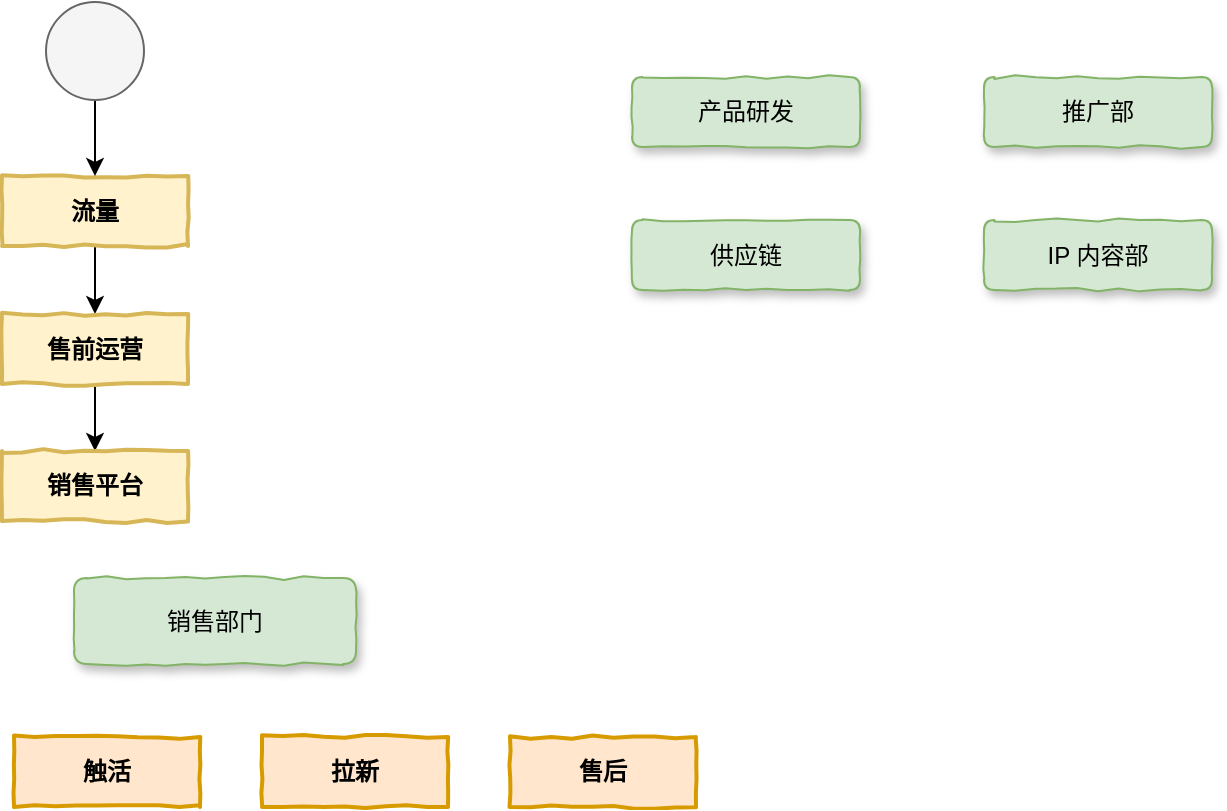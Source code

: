 <mxfile version="10.8.0" type="github"><diagram id="trtMDmJ6aVPJoWk8dqo5" name="第 1 页"><mxGraphModel dx="848" dy="560" grid="0" gridSize="10" guides="1" tooltips="1" connect="1" arrows="1" fold="1" page="1" pageScale="1" pageWidth="10000" pageHeight="10000" math="0" shadow="0"><root><mxCell id="0"/><mxCell id="1" parent="0"/><mxCell id="8YdleJlMcr4kR6MQ88LT-1" value="销售部门" style="rounded=1;whiteSpace=wrap;html=1;shadow=1;comic=1;fillColor=#d5e8d4;strokeColor=#82b366;" vertex="1" parent="1"><mxGeometry x="96" y="403" width="141" height="43" as="geometry"/></mxCell><mxCell id="8YdleJlMcr4kR6MQ88LT-2" value="供应链" style="rounded=1;whiteSpace=wrap;html=1;shadow=1;comic=1;fillColor=#d5e8d4;strokeColor=#82b366;" vertex="1" parent="1"><mxGeometry x="375" y="224" width="114" height="35" as="geometry"/></mxCell><mxCell id="8YdleJlMcr4kR6MQ88LT-3" value="推广部" style="rounded=1;whiteSpace=wrap;html=1;shadow=1;comic=1;fillColor=#d5e8d4;strokeColor=#82b366;" vertex="1" parent="1"><mxGeometry x="551" y="152.5" width="114" height="35" as="geometry"/></mxCell><mxCell id="8YdleJlMcr4kR6MQ88LT-4" value="IP 内容部" style="rounded=1;whiteSpace=wrap;html=1;shadow=1;comic=1;fillColor=#d5e8d4;strokeColor=#82b366;" vertex="1" parent="1"><mxGeometry x="551" y="224" width="114" height="35" as="geometry"/></mxCell><mxCell id="8YdleJlMcr4kR6MQ88LT-10" style="edgeStyle=orthogonalEdgeStyle;rounded=0;orthogonalLoop=1;jettySize=auto;html=1;exitX=0.5;exitY=1;exitDx=0;exitDy=0;entryX=0.5;entryY=0;entryDx=0;entryDy=0;" edge="1" parent="1" source="8YdleJlMcr4kR6MQ88LT-5" target="8YdleJlMcr4kR6MQ88LT-6"><mxGeometry relative="1" as="geometry"/></mxCell><mxCell id="8YdleJlMcr4kR6MQ88LT-5" value="流量" style="html=1;whiteSpace=wrap;comic=1;strokeWidth=2;fontFamily=Comic Sans MS;fontStyle=1;fillColor=#fff2cc;strokeColor=#d6b656;" vertex="1" parent="1"><mxGeometry x="60" y="202" width="93" height="35" as="geometry"/></mxCell><mxCell id="8YdleJlMcr4kR6MQ88LT-11" style="edgeStyle=orthogonalEdgeStyle;rounded=0;orthogonalLoop=1;jettySize=auto;html=1;exitX=0.5;exitY=1;exitDx=0;exitDy=0;entryX=0.5;entryY=0;entryDx=0;entryDy=0;" edge="1" parent="1" source="8YdleJlMcr4kR6MQ88LT-6" target="8YdleJlMcr4kR6MQ88LT-7"><mxGeometry relative="1" as="geometry"/></mxCell><mxCell id="8YdleJlMcr4kR6MQ88LT-6" value="售前运营" style="html=1;whiteSpace=wrap;comic=1;strokeWidth=2;fontFamily=Comic Sans MS;fontStyle=1;fillColor=#fff2cc;strokeColor=#d6b656;" vertex="1" parent="1"><mxGeometry x="60" y="271" width="93" height="35" as="geometry"/></mxCell><mxCell id="8YdleJlMcr4kR6MQ88LT-7" value="销售平台" style="html=1;whiteSpace=wrap;comic=1;strokeWidth=2;fontFamily=Comic Sans MS;fontStyle=1;fillColor=#fff2cc;strokeColor=#d6b656;" vertex="1" parent="1"><mxGeometry x="60" y="339.5" width="93" height="35" as="geometry"/></mxCell><mxCell id="8YdleJlMcr4kR6MQ88LT-8" value="触活" style="html=1;whiteSpace=wrap;comic=1;strokeWidth=2;fontFamily=Comic Sans MS;fontStyle=1;fillColor=#ffe6cc;strokeColor=#d79b00;" vertex="1" parent="1"><mxGeometry x="66" y="482.5" width="93" height="35" as="geometry"/></mxCell><mxCell id="8YdleJlMcr4kR6MQ88LT-9" value="拉新" style="html=1;whiteSpace=wrap;comic=1;strokeWidth=2;fontFamily=Comic Sans MS;fontStyle=1;fillColor=#ffe6cc;strokeColor=#d79b00;" vertex="1" parent="1"><mxGeometry x="190" y="482.5" width="93" height="35" as="geometry"/></mxCell><mxCell id="8YdleJlMcr4kR6MQ88LT-14" value="产品研发" style="rounded=1;whiteSpace=wrap;html=1;shadow=1;comic=1;fillColor=#d5e8d4;strokeColor=#82b366;" vertex="1" parent="1"><mxGeometry x="375" y="152.5" width="114" height="35" as="geometry"/></mxCell><mxCell id="8YdleJlMcr4kR6MQ88LT-17" style="edgeStyle=orthogonalEdgeStyle;rounded=0;orthogonalLoop=1;jettySize=auto;html=1;exitX=0.5;exitY=1;exitDx=0;exitDy=0;entryX=0.5;entryY=0;entryDx=0;entryDy=0;" edge="1" parent="1" source="8YdleJlMcr4kR6MQ88LT-16" target="8YdleJlMcr4kR6MQ88LT-5"><mxGeometry relative="1" as="geometry"/></mxCell><mxCell id="8YdleJlMcr4kR6MQ88LT-16" value="" style="ellipse;whiteSpace=wrap;html=1;aspect=fixed;fillColor=#f5f5f5;strokeColor=#666666;fontColor=#333333;" vertex="1" parent="1"><mxGeometry x="82" y="115" width="49" height="49" as="geometry"/></mxCell><mxCell id="8YdleJlMcr4kR6MQ88LT-18" value="售后" style="html=1;whiteSpace=wrap;comic=1;strokeWidth=2;fontFamily=Comic Sans MS;fontStyle=1;fillColor=#ffe6cc;strokeColor=#d79b00;" vertex="1" parent="1"><mxGeometry x="314" y="482.5" width="93" height="35" as="geometry"/></mxCell></root></mxGraphModel></diagram></mxfile>